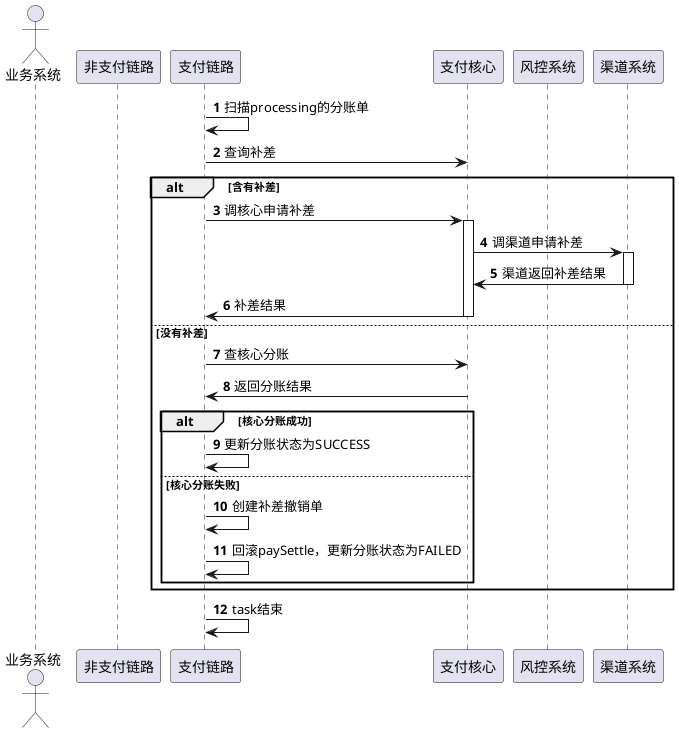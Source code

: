 @startuml
'https://plantuml.com/sequence-diagram

autonumber

actor 业务系统 as user
participant 非支付链路 as order_fund
participant 支付链路 as order
participant 支付核心 as core
participant 风控系统 as func
participant 渠道系统 as channel


order -> order: 扫描processing的分账单
order -> core: 查询补差
alt 含有补差
order -> core: 调核心申请补差
activate core
core -> channel: 调渠道申请补差
activate channel
channel -> core: 渠道返回补差结果
deactivate channel
core -> order: 补差结果
deactivate core
else 没有补差
order -> core: 查核心分账
core -> order: 返回分账结果

alt 核心分账成功
order -> order: 更新分账状态为SUCCESS
else 核心分账失败
order -> order: 创建补差撤销单
order -> order: 回滚paySettle，更新分账状态为FAILED
end
end
order -> order: task结束
@enduml
